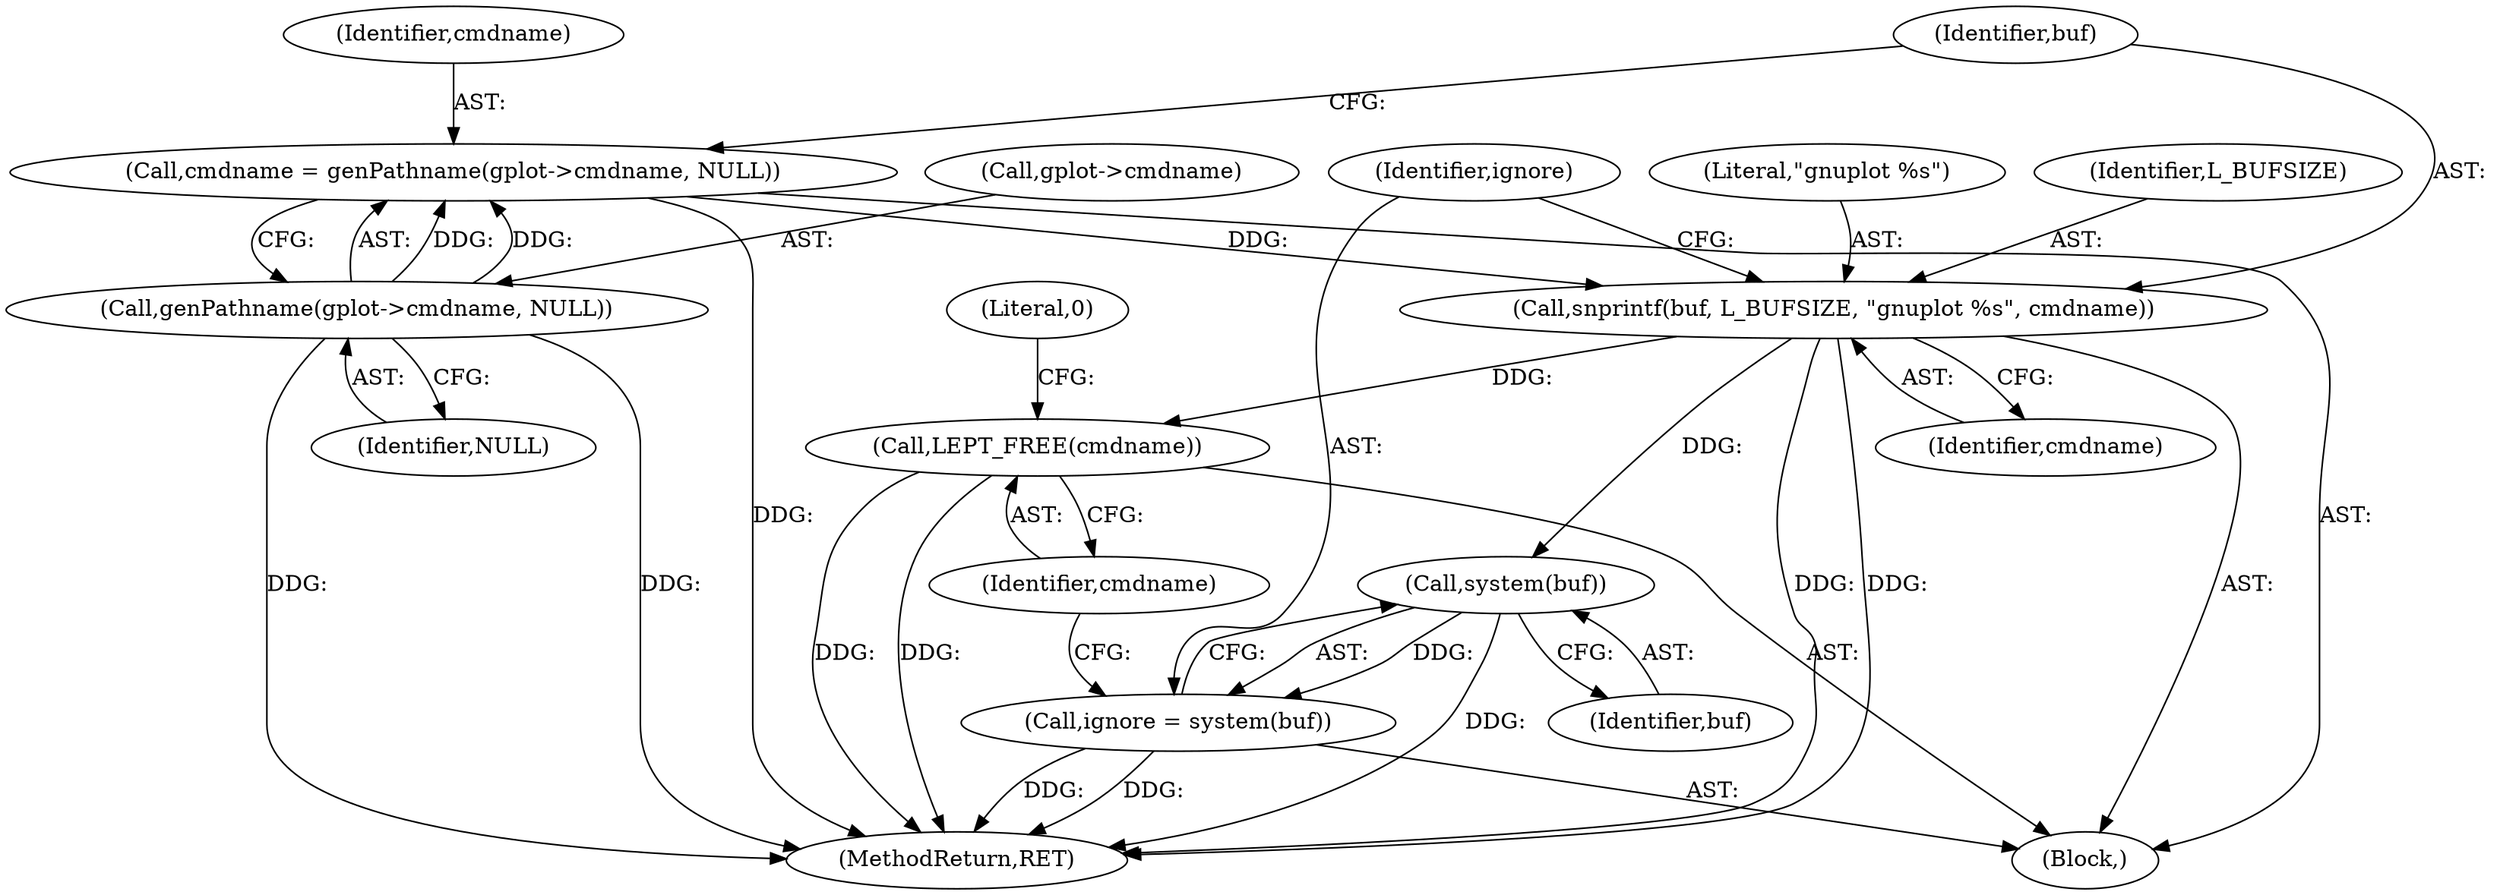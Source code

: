 digraph "0_leptonica_ee301cb2029db8a6289c5295daa42bba7715e99a_3@API" {
"1000128" [label="(Call,snprintf(buf, L_BUFSIZE, \"gnuplot %s\", cmdname))"];
"1000121" [label="(Call,cmdname = genPathname(gplot->cmdname, NULL))"];
"1000123" [label="(Call,genPathname(gplot->cmdname, NULL))"];
"1000135" [label="(Call,system(buf))"];
"1000133" [label="(Call,ignore = system(buf))"];
"1000137" [label="(Call,LEPT_FREE(cmdname))"];
"1000124" [label="(Call,gplot->cmdname)"];
"1000129" [label="(Identifier,buf)"];
"1000133" [label="(Call,ignore = system(buf))"];
"1000134" [label="(Identifier,ignore)"];
"1000132" [label="(Identifier,cmdname)"];
"1000131" [label="(Literal,\"gnuplot %s\")"];
"1000141" [label="(MethodReturn,RET)"];
"1000140" [label="(Literal,0)"];
"1000127" [label="(Identifier,NULL)"];
"1000128" [label="(Call,snprintf(buf, L_BUFSIZE, \"gnuplot %s\", cmdname))"];
"1000103" [label="(Block,)"];
"1000137" [label="(Call,LEPT_FREE(cmdname))"];
"1000122" [label="(Identifier,cmdname)"];
"1000121" [label="(Call,cmdname = genPathname(gplot->cmdname, NULL))"];
"1000138" [label="(Identifier,cmdname)"];
"1000135" [label="(Call,system(buf))"];
"1000123" [label="(Call,genPathname(gplot->cmdname, NULL))"];
"1000130" [label="(Identifier,L_BUFSIZE)"];
"1000136" [label="(Identifier,buf)"];
"1000128" -> "1000103"  [label="AST: "];
"1000128" -> "1000132"  [label="CFG: "];
"1000129" -> "1000128"  [label="AST: "];
"1000130" -> "1000128"  [label="AST: "];
"1000131" -> "1000128"  [label="AST: "];
"1000132" -> "1000128"  [label="AST: "];
"1000134" -> "1000128"  [label="CFG: "];
"1000128" -> "1000141"  [label="DDG: "];
"1000128" -> "1000141"  [label="DDG: "];
"1000121" -> "1000128"  [label="DDG: "];
"1000128" -> "1000135"  [label="DDG: "];
"1000128" -> "1000137"  [label="DDG: "];
"1000121" -> "1000103"  [label="AST: "];
"1000121" -> "1000123"  [label="CFG: "];
"1000122" -> "1000121"  [label="AST: "];
"1000123" -> "1000121"  [label="AST: "];
"1000129" -> "1000121"  [label="CFG: "];
"1000121" -> "1000141"  [label="DDG: "];
"1000123" -> "1000121"  [label="DDG: "];
"1000123" -> "1000121"  [label="DDG: "];
"1000123" -> "1000127"  [label="CFG: "];
"1000124" -> "1000123"  [label="AST: "];
"1000127" -> "1000123"  [label="AST: "];
"1000123" -> "1000141"  [label="DDG: "];
"1000123" -> "1000141"  [label="DDG: "];
"1000135" -> "1000133"  [label="AST: "];
"1000135" -> "1000136"  [label="CFG: "];
"1000136" -> "1000135"  [label="AST: "];
"1000133" -> "1000135"  [label="CFG: "];
"1000135" -> "1000141"  [label="DDG: "];
"1000135" -> "1000133"  [label="DDG: "];
"1000133" -> "1000103"  [label="AST: "];
"1000134" -> "1000133"  [label="AST: "];
"1000138" -> "1000133"  [label="CFG: "];
"1000133" -> "1000141"  [label="DDG: "];
"1000133" -> "1000141"  [label="DDG: "];
"1000137" -> "1000103"  [label="AST: "];
"1000137" -> "1000138"  [label="CFG: "];
"1000138" -> "1000137"  [label="AST: "];
"1000140" -> "1000137"  [label="CFG: "];
"1000137" -> "1000141"  [label="DDG: "];
"1000137" -> "1000141"  [label="DDG: "];
}
